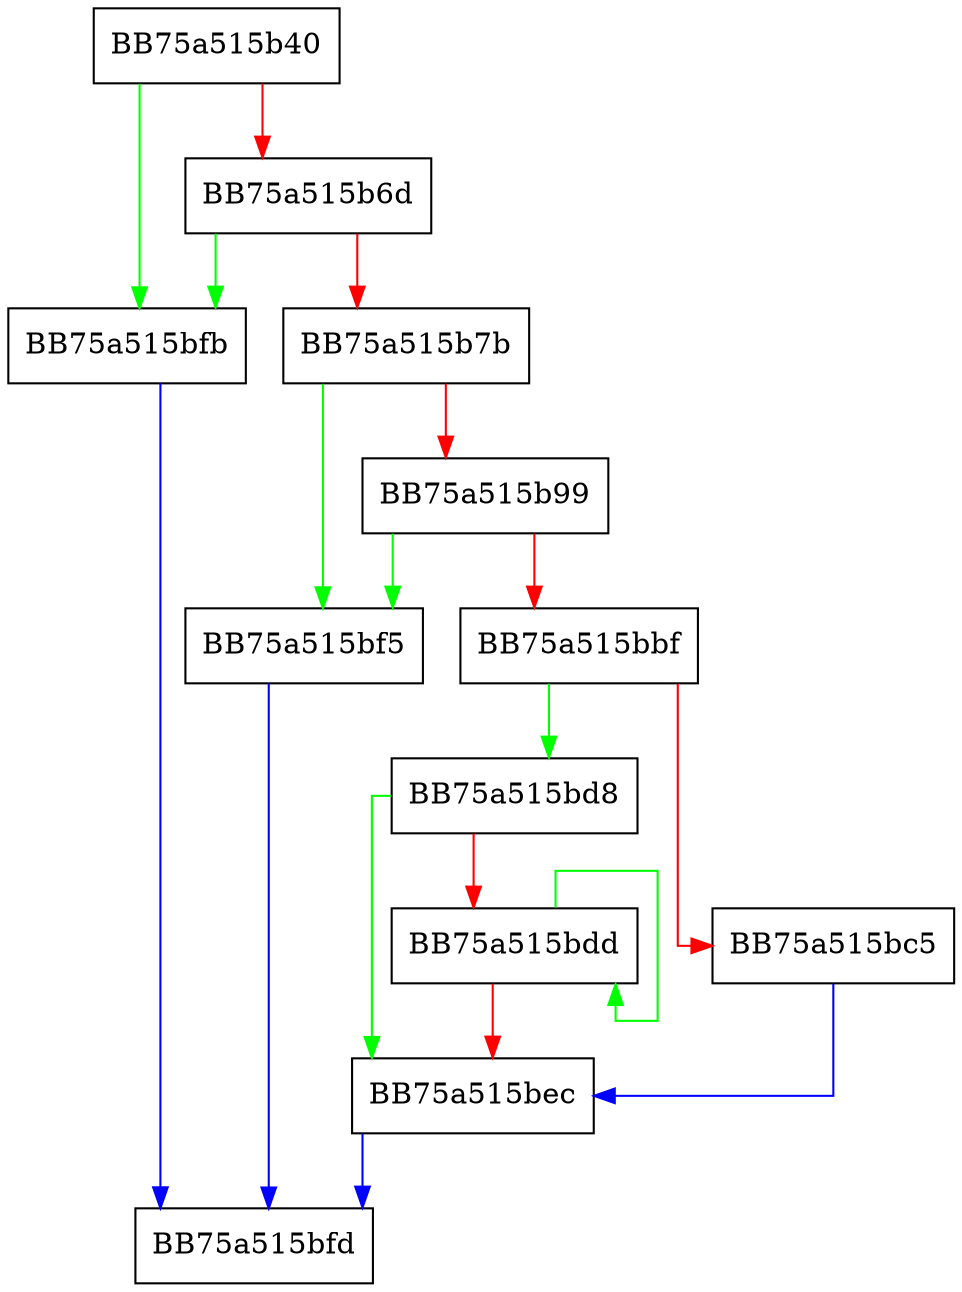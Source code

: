 digraph Read {
  node [shape="box"];
  graph [splines=ortho];
  BB75a515b40 -> BB75a515bfb [color="green"];
  BB75a515b40 -> BB75a515b6d [color="red"];
  BB75a515b6d -> BB75a515bfb [color="green"];
  BB75a515b6d -> BB75a515b7b [color="red"];
  BB75a515b7b -> BB75a515bf5 [color="green"];
  BB75a515b7b -> BB75a515b99 [color="red"];
  BB75a515b99 -> BB75a515bf5 [color="green"];
  BB75a515b99 -> BB75a515bbf [color="red"];
  BB75a515bbf -> BB75a515bd8 [color="green"];
  BB75a515bbf -> BB75a515bc5 [color="red"];
  BB75a515bc5 -> BB75a515bec [color="blue"];
  BB75a515bd8 -> BB75a515bec [color="green"];
  BB75a515bd8 -> BB75a515bdd [color="red"];
  BB75a515bdd -> BB75a515bdd [color="green"];
  BB75a515bdd -> BB75a515bec [color="red"];
  BB75a515bec -> BB75a515bfd [color="blue"];
  BB75a515bf5 -> BB75a515bfd [color="blue"];
  BB75a515bfb -> BB75a515bfd [color="blue"];
}